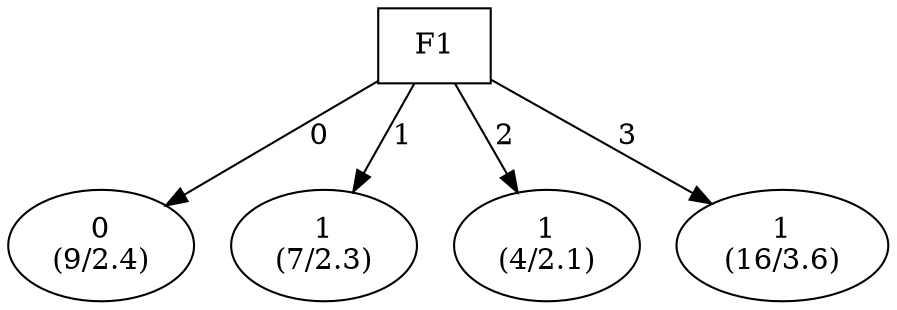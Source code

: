 digraph YaDT {
n0 [ shape=box, label="F1\n"]
n0 -> n1 [label="0"]
n1 [ shape=ellipse, label="0\n(9/2.4)"]
n0 -> n2 [label="1"]
n2 [ shape=ellipse, label="1\n(7/2.3)"]
n0 -> n3 [label="2"]
n3 [ shape=ellipse, label="1\n(4/2.1)"]
n0 -> n4 [label="3"]
n4 [ shape=ellipse, label="1\n(16/3.6)"]
}
